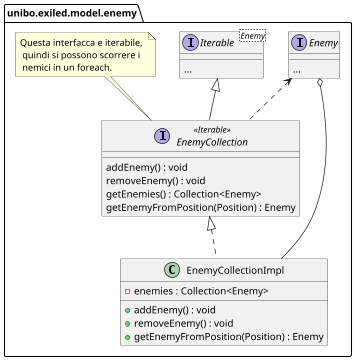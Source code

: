 @startuml
'https://plantuml.com/class-diagram'
set separator none
scale 0.7
package unibo.exiled.model.enemy{
    interface Enemy{
        {method} ...
    }
    interface Iterable<Enemy>{
        {method} ...
    }
    interface EnemyCollection<<Iterable>> {
        addEnemy() : void
        removeEnemy() : void
        getEnemies() : Collection<Enemy>
        getEnemyFromPosition(Position) : Enemy
    }
    note top : Questa interfacca e iterabile, \n quindi si possono scorrere i \n nemici in un foreach.
    class EnemyCollectionImpl {
        - enemies : Collection<Enemy>
        + addEnemy() : void
        + removeEnemy() : void
        + getEnemyFromPosition(Position) : Enemy
    }
}
Iterable <|-- EnemyCollection
EnemyCollection <|.. EnemyCollectionImpl
Enemy <.. EnemyCollection
Enemy o-- EnemyCollectionImpl
@enduml